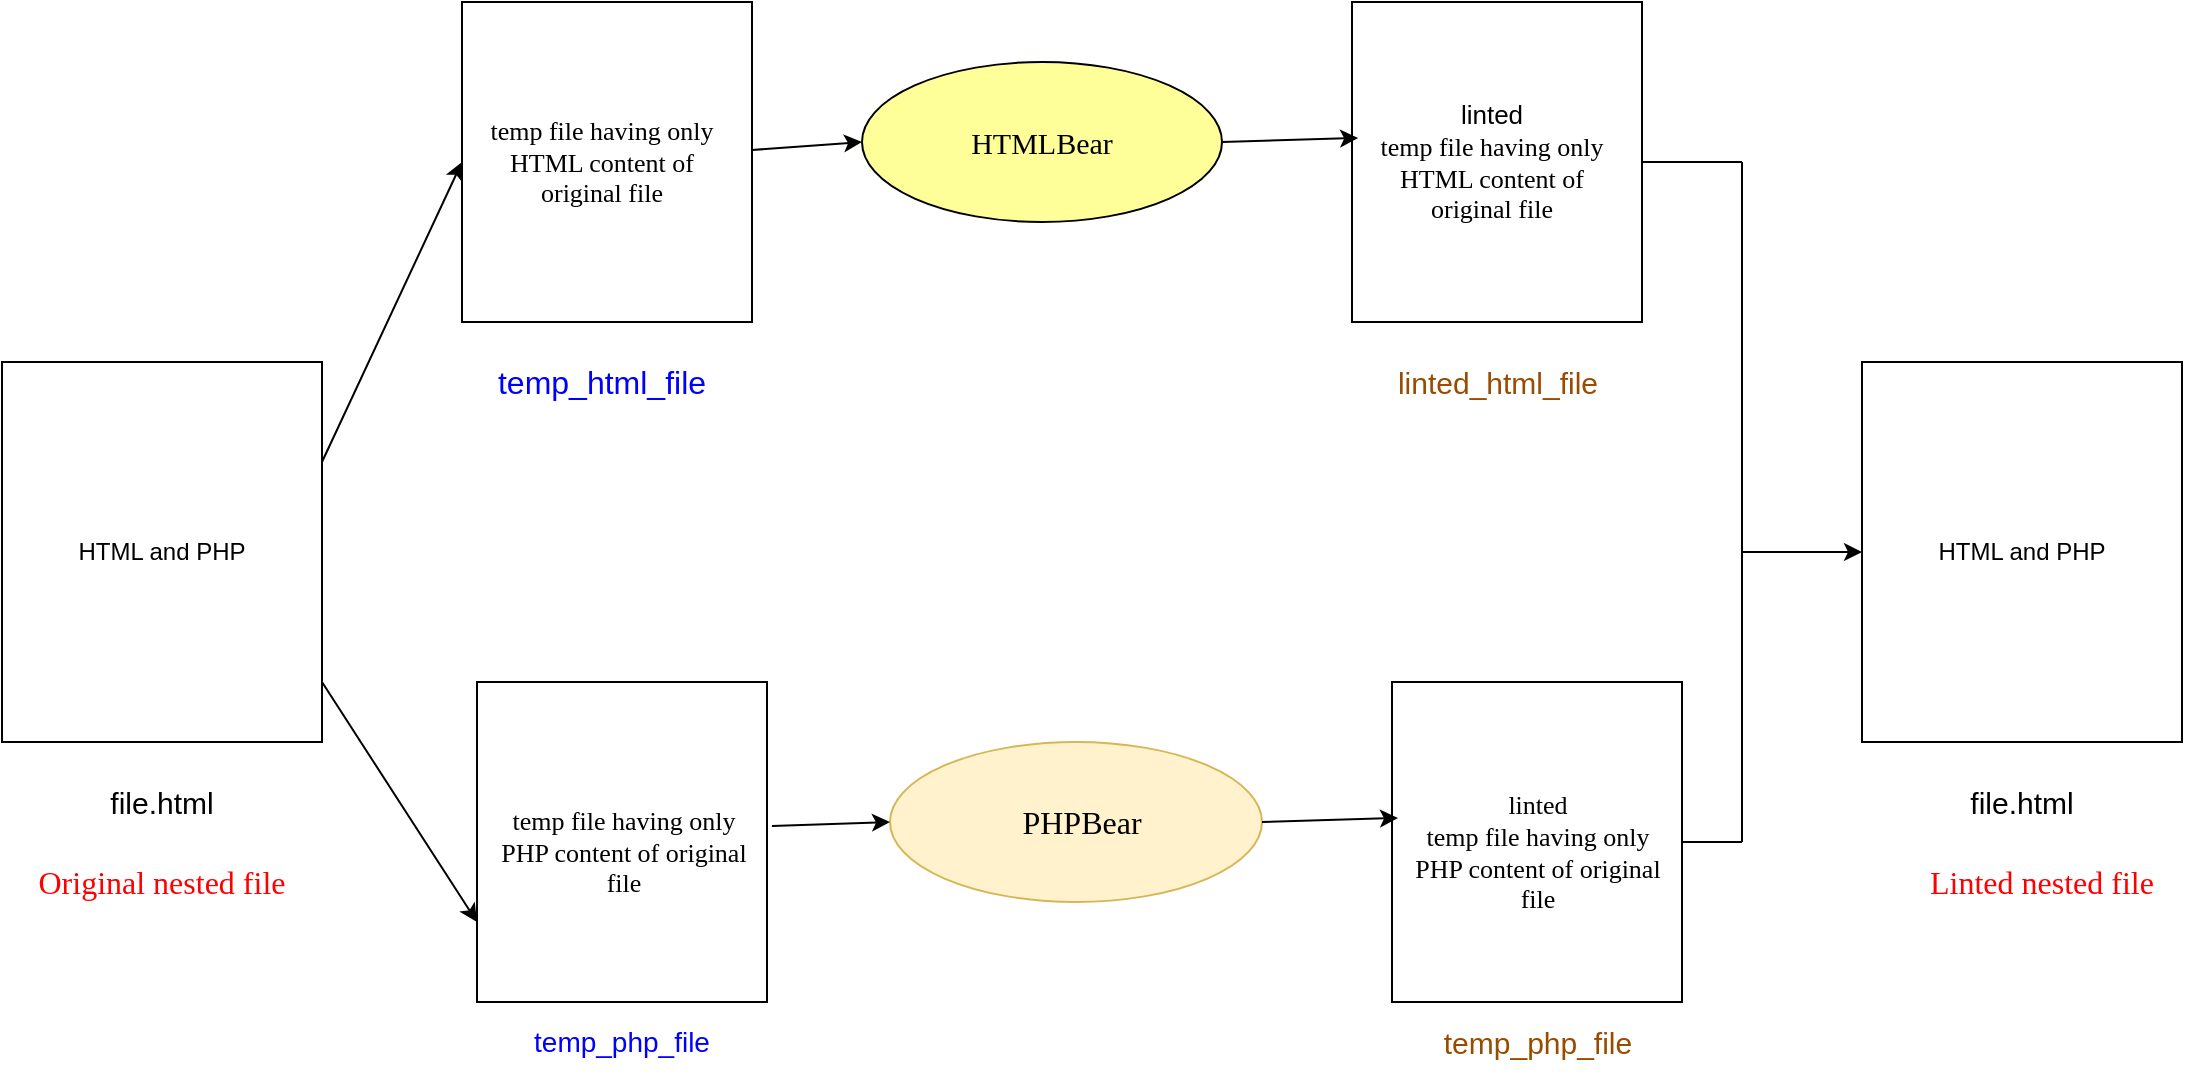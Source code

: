 <mxfile version="10.6.7" type="google"><diagram id="Devfh2O3mY_PtaDbhDN6" name="Page-1"><mxGraphModel dx="1184" dy="788" grid="1" gridSize="10" guides="1" tooltips="1" connect="1" arrows="1" fold="1" page="1" pageScale="1" pageWidth="827" pageHeight="1169" math="0" shadow="0"><root><mxCell id="0"/><mxCell id="1" parent="0"/><mxCell id="B4zwQ0ADfIeP-jbFhA4A-6" value="" style="rounded=0;whiteSpace=wrap;html=1;" vertex="1" parent="1"><mxGeometry x="20" y="310" width="160" height="190" as="geometry"/></mxCell><mxCell id="B4zwQ0ADfIeP-jbFhA4A-4" value="HTML and PHP" style="text;html=1;strokeColor=none;fillColor=none;align=center;verticalAlign=middle;whiteSpace=wrap;rounded=0;" vertex="1" parent="1"><mxGeometry x="45" y="377.5" width="110" height="55" as="geometry"/></mxCell><mxCell id="B4zwQ0ADfIeP-jbFhA4A-8" value="" style="rounded=0;whiteSpace=wrap;html=1;" vertex="1" parent="1"><mxGeometry x="250" y="130" width="145" height="160" as="geometry"/></mxCell><mxCell id="B4zwQ0ADfIeP-jbFhA4A-9" value="" style="rounded=0;whiteSpace=wrap;html=1;" vertex="1" parent="1"><mxGeometry x="257.5" y="470" width="145" height="160" as="geometry"/></mxCell><mxCell id="B4zwQ0ADfIeP-jbFhA4A-10" value="&lt;div style=&quot;font-size: 13px&quot; align=&quot;center&quot;&gt;&lt;font style=&quot;font-size: 13px&quot; face=&quot;Comic Sans MS&quot;&gt;temp file having only&lt;/font&gt;&lt;/div&gt;&lt;div align=&quot;center&quot;&gt;&lt;font style=&quot;font-size: 13px&quot; face=&quot;Comic Sans MS&quot;&gt;HTML content of original file&lt;/font&gt;&lt;/div&gt;" style="text;html=1;strokeColor=none;fillColor=none;align=center;verticalAlign=middle;whiteSpace=wrap;rounded=0;" vertex="1" parent="1"><mxGeometry x="255" y="150" width="130" height="120" as="geometry"/></mxCell><mxCell id="B4zwQ0ADfIeP-jbFhA4A-12" value="&lt;font style=&quot;font-size: 15px&quot;&gt;file.html&lt;/font&gt;" style="text;html=1;strokeColor=none;fillColor=none;align=center;verticalAlign=middle;whiteSpace=wrap;rounded=0;" vertex="1" parent="1"><mxGeometry x="20" y="510" width="160" height="40" as="geometry"/></mxCell><mxCell id="B4zwQ0ADfIeP-jbFhA4A-14" value="&lt;font style=&quot;font-size: 16px&quot; face=&quot;Comic Sans MS&quot; color=&quot;#FF0000&quot;&gt;Original nested file&lt;/font&gt;" style="text;html=1;strokeColor=none;fillColor=none;align=center;verticalAlign=middle;whiteSpace=wrap;rounded=0;" vertex="1" parent="1"><mxGeometry x="20" y="550" width="160" height="40" as="geometry"/></mxCell><mxCell id="B4zwQ0ADfIeP-jbFhA4A-17" value="&lt;div style=&quot;font-size: 13px&quot;&gt;&lt;font style=&quot;font-size: 13px&quot; face=&quot;Comic Sans MS&quot;&gt;temp file having only&lt;/font&gt;&lt;/div&gt;&lt;font style=&quot;font-size: 13px&quot; face=&quot;Comic Sans MS&quot;&gt;PHP content of original file&lt;/font&gt;" style="text;html=1;strokeColor=none;fillColor=none;align=center;verticalAlign=middle;whiteSpace=wrap;rounded=0;" vertex="1" parent="1"><mxGeometry x="265.5" y="490" width="130" height="130" as="geometry"/></mxCell><mxCell id="B4zwQ0ADfIeP-jbFhA4A-19" value="&lt;font style=&quot;font-size: 16px&quot; color=&quot;#0000FF&quot;&gt;temp_html_file&lt;/font&gt;" style="text;html=1;strokeColor=none;fillColor=none;align=center;verticalAlign=middle;whiteSpace=wrap;rounded=0;" vertex="1" parent="1"><mxGeometry x="240" y="290" width="160" height="60" as="geometry"/></mxCell><mxCell id="B4zwQ0ADfIeP-jbFhA4A-20" value="&lt;font style=&quot;font-size: 14px&quot; color=&quot;#0000FF&quot;&gt;temp_php_file&lt;/font&gt;" style="text;html=1;strokeColor=none;fillColor=none;align=center;verticalAlign=middle;whiteSpace=wrap;rounded=0;" vertex="1" parent="1"><mxGeometry x="250" y="630" width="160" height="40" as="geometry"/></mxCell><mxCell id="B4zwQ0ADfIeP-jbFhA4A-22" value="" style="ellipse;whiteSpace=wrap;html=1;fillColor=#FFFF99;" vertex="1" parent="1"><mxGeometry x="450" y="160" width="180" height="80" as="geometry"/></mxCell><mxCell id="B4zwQ0ADfIeP-jbFhA4A-23" value="" style="ellipse;whiteSpace=wrap;html=1;fillColor=#fff2cc;strokeColor=#d6b656;" vertex="1" parent="1"><mxGeometry x="464" y="500" width="186" height="80" as="geometry"/></mxCell><mxCell id="B4zwQ0ADfIeP-jbFhA4A-24" value="&lt;font style=&quot;font-size: 15px&quot; face=&quot;Comic Sans MS&quot;&gt;HTMLBear&lt;/font&gt;" style="text;html=1;strokeColor=none;fillColor=none;align=center;verticalAlign=middle;whiteSpace=wrap;rounded=0;" vertex="1" parent="1"><mxGeometry x="480" y="180" width="120" height="40" as="geometry"/></mxCell><mxCell id="B4zwQ0ADfIeP-jbFhA4A-28" value="&lt;font style=&quot;font-size: 16px&quot; face=&quot;Comic Sans MS&quot;&gt;PHPBear&lt;/font&gt;" style="text;html=1;strokeColor=none;fillColor=none;align=center;verticalAlign=middle;whiteSpace=wrap;rounded=0;" vertex="1" parent="1"><mxGeometry x="500" y="520" width="120" height="40" as="geometry"/></mxCell><mxCell id="B4zwQ0ADfIeP-jbFhA4A-29" value="" style="rounded=0;whiteSpace=wrap;html=1;" vertex="1" parent="1"><mxGeometry x="695" y="130" width="145" height="160" as="geometry"/></mxCell><mxCell id="B4zwQ0ADfIeP-jbFhA4A-30" value="&lt;font style=&quot;font-size: 13px&quot;&gt;linted&lt;/font&gt;&lt;div style=&quot;font-size: 13px&quot;&gt;&lt;font style=&quot;font-size: 13px&quot; face=&quot;Comic Sans MS&quot;&gt;temp file having only&lt;/font&gt;&lt;/div&gt;&lt;font style=&quot;font-size: 13px&quot; face=&quot;Comic Sans MS&quot;&gt;HTML content of original file&lt;/font&gt;" style="text;html=1;strokeColor=none;fillColor=none;align=center;verticalAlign=middle;whiteSpace=wrap;rounded=0;" vertex="1" parent="1"><mxGeometry x="700" y="150" width="130" height="120" as="geometry"/></mxCell><mxCell id="B4zwQ0ADfIeP-jbFhA4A-31" value="" style="rounded=0;whiteSpace=wrap;html=1;" vertex="1" parent="1"><mxGeometry x="715" y="470" width="145" height="160" as="geometry"/></mxCell><mxCell id="B4zwQ0ADfIeP-jbFhA4A-32" value="&lt;div style=&quot;font-size: 13px&quot;&gt;&lt;font style=&quot;font-size: 13px&quot; face=&quot;Comic Sans MS&quot;&gt;linted &lt;br&gt;&lt;/font&gt;&lt;/div&gt;&lt;div style=&quot;font-size: 13px&quot;&gt;&lt;font style=&quot;font-size: 13px&quot; face=&quot;Comic Sans MS&quot;&gt;temp file having only&lt;/font&gt;&lt;/div&gt;&lt;font style=&quot;font-size: 13px&quot; face=&quot;Comic Sans MS&quot;&gt;PHP content of original file&lt;/font&gt;" style="text;html=1;strokeColor=none;fillColor=none;align=center;verticalAlign=middle;whiteSpace=wrap;rounded=0;" vertex="1" parent="1"><mxGeometry x="723" y="490" width="130" height="130" as="geometry"/></mxCell><mxCell id="B4zwQ0ADfIeP-jbFhA4A-33" value="&lt;font style=&quot;font-size: 15px&quot; color=&quot;#994C00&quot;&gt;temp_php_file&lt;/font&gt;" style="text;html=1;strokeColor=none;fillColor=none;align=center;verticalAlign=middle;whiteSpace=wrap;rounded=0;" vertex="1" parent="1"><mxGeometry x="707.5" y="630" width="160" height="40" as="geometry"/></mxCell><mxCell id="B4zwQ0ADfIeP-jbFhA4A-34" value="&lt;font style=&quot;font-size: 15px&quot; color=&quot;#994C00&quot;&gt;linted_html_file&lt;/font&gt;" style="text;html=1;strokeColor=none;fillColor=none;align=center;verticalAlign=middle;whiteSpace=wrap;rounded=0;" vertex="1" parent="1"><mxGeometry x="687.5" y="290" width="160" height="60" as="geometry"/></mxCell><mxCell id="B4zwQ0ADfIeP-jbFhA4A-35" value="" style="rounded=0;whiteSpace=wrap;html=1;" vertex="1" parent="1"><mxGeometry x="950" y="310" width="160" height="190" as="geometry"/></mxCell><mxCell id="B4zwQ0ADfIeP-jbFhA4A-36" value="HTML and PHP" style="text;html=1;strokeColor=none;fillColor=none;align=center;verticalAlign=middle;whiteSpace=wrap;rounded=0;" vertex="1" parent="1"><mxGeometry x="975" y="377.5" width="110" height="55" as="geometry"/></mxCell><mxCell id="B4zwQ0ADfIeP-jbFhA4A-37" value="&lt;font style=&quot;font-size: 15px&quot;&gt;file.html&lt;/font&gt;" style="text;html=1;strokeColor=none;fillColor=none;align=center;verticalAlign=middle;whiteSpace=wrap;rounded=0;" vertex="1" parent="1"><mxGeometry x="950" y="510" width="160" height="40" as="geometry"/></mxCell><mxCell id="B4zwQ0ADfIeP-jbFhA4A-38" value="&lt;font style=&quot;font-size: 16px&quot; face=&quot;Comic Sans MS&quot; color=&quot;#FF0000&quot;&gt;Linted nested file&lt;/font&gt;" style="text;html=1;strokeColor=none;fillColor=none;align=center;verticalAlign=middle;whiteSpace=wrap;rounded=0;" vertex="1" parent="1"><mxGeometry x="960" y="550" width="160" height="40" as="geometry"/></mxCell><mxCell id="B4zwQ0ADfIeP-jbFhA4A-39" value="" style="endArrow=classic;html=1;entryX=0;entryY=0.5;entryDx=0;entryDy=0;" edge="1" parent="1" target="B4zwQ0ADfIeP-jbFhA4A-8"><mxGeometry width="50" height="50" relative="1" as="geometry"><mxPoint x="180" y="360" as="sourcePoint"/><mxPoint x="230" y="310" as="targetPoint"/></mxGeometry></mxCell><mxCell id="B4zwQ0ADfIeP-jbFhA4A-40" value="" style="endArrow=classic;html=1;entryX=0;entryY=0.75;entryDx=0;entryDy=0;" edge="1" parent="1" target="B4zwQ0ADfIeP-jbFhA4A-9"><mxGeometry width="50" height="50" relative="1" as="geometry"><mxPoint x="180" y="470" as="sourcePoint"/><mxPoint x="250" y="320" as="targetPoint"/></mxGeometry></mxCell><mxCell id="B4zwQ0ADfIeP-jbFhA4A-41" value="" style="endArrow=classic;html=1;entryX=0;entryY=0.5;entryDx=0;entryDy=0;" edge="1" parent="1" target="B4zwQ0ADfIeP-jbFhA4A-22"><mxGeometry width="50" height="50" relative="1" as="geometry"><mxPoint x="395" y="204" as="sourcePoint"/><mxPoint x="450" y="202" as="targetPoint"/></mxGeometry></mxCell><mxCell id="B4zwQ0ADfIeP-jbFhA4A-42" value="" style="endArrow=classic;html=1;entryX=0;entryY=0.5;entryDx=0;entryDy=0;exitX=1.017;exitY=0.45;exitDx=0;exitDy=0;exitPerimeter=0;" edge="1" parent="1" source="B4zwQ0ADfIeP-jbFhA4A-9" target="B4zwQ0ADfIeP-jbFhA4A-23"><mxGeometry width="50" height="50" relative="1" as="geometry"><mxPoint x="402.5" y="565" as="sourcePoint"/><mxPoint x="452.5" y="515" as="targetPoint"/></mxGeometry></mxCell><mxCell id="B4zwQ0ADfIeP-jbFhA4A-44" value="" style="endArrow=classic;html=1;exitX=1;exitY=0.5;exitDx=0;exitDy=0;entryX=-0.015;entryY=0.4;entryDx=0;entryDy=0;entryPerimeter=0;" edge="1" parent="1" source="B4zwQ0ADfIeP-jbFhA4A-22" target="B4zwQ0ADfIeP-jbFhA4A-30"><mxGeometry width="50" height="50" relative="1" as="geometry"><mxPoint x="630" y="230" as="sourcePoint"/><mxPoint x="680" y="180" as="targetPoint"/></mxGeometry></mxCell><mxCell id="B4zwQ0ADfIeP-jbFhA4A-45" value="" style="endArrow=classic;html=1;exitX=1;exitY=0.5;exitDx=0;exitDy=0;entryX=-0.015;entryY=0.4;entryDx=0;entryDy=0;entryPerimeter=0;" edge="1" parent="1"><mxGeometry width="50" height="50" relative="1" as="geometry"><mxPoint x="650" y="540" as="sourcePoint"/><mxPoint x="718" y="538" as="targetPoint"/></mxGeometry></mxCell><mxCell id="B4zwQ0ADfIeP-jbFhA4A-49" value="" style="endArrow=none;html=1;" edge="1" parent="1"><mxGeometry width="50" height="50" relative="1" as="geometry"><mxPoint x="840" y="210" as="sourcePoint"/><mxPoint x="890" y="210" as="targetPoint"/></mxGeometry></mxCell><mxCell id="B4zwQ0ADfIeP-jbFhA4A-50" value="" style="endArrow=none;html=1;" edge="1" parent="1"><mxGeometry width="50" height="50" relative="1" as="geometry"><mxPoint x="860" y="550" as="sourcePoint"/><mxPoint x="890" y="550" as="targetPoint"/></mxGeometry></mxCell><mxCell id="B4zwQ0ADfIeP-jbFhA4A-51" value="" style="endArrow=none;html=1;" edge="1" parent="1"><mxGeometry width="50" height="50" relative="1" as="geometry"><mxPoint x="890" y="550" as="sourcePoint"/><mxPoint x="890" y="210" as="targetPoint"/></mxGeometry></mxCell><mxCell id="B4zwQ0ADfIeP-jbFhA4A-52" value="" style="endArrow=classic;html=1;" edge="1" parent="1" target="B4zwQ0ADfIeP-jbFhA4A-35"><mxGeometry width="50" height="50" relative="1" as="geometry"><mxPoint x="890" y="405" as="sourcePoint"/><mxPoint x="940" y="377.5" as="targetPoint"/></mxGeometry></mxCell></root></mxGraphModel></diagram></mxfile>